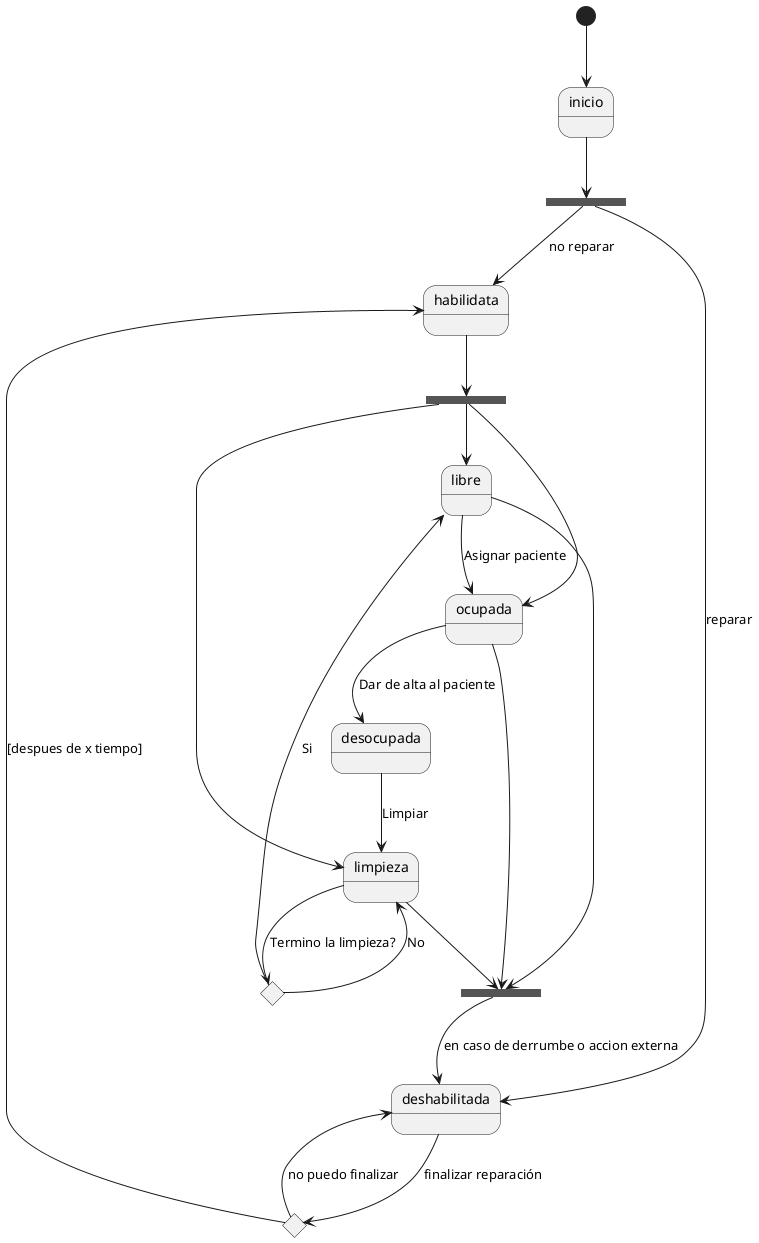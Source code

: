 @startuml Clinica

[*] --> inicio
state c1 <<choice>>
state c2 <<choice>>
state fork <<fork>>
state fork2 <<fork>>
state join <<join>>

inicio --> fork
fork --> habilidata: no reparar
fork --> deshabilitada: reparar

habilidata --> fork2
fork2 --> libre
fork2 --> ocupada
libre --> ocupada: Asignar paciente
ocupada --> desocupada: Dar de alta al paciente
fork2 --> limpieza
desocupada --> limpieza: Limpiar
limpieza --> c2: Termino la limpieza?
c2 --> limpieza: No
c2 --> libre: Si

deshabilitada -->  c1: finalizar reparación
c1 --> habilidata: [despues de x tiempo]
c1 --> deshabilitada: no puedo finalizar

libre --> join
ocupada --> join
limpieza --> join
join --> deshabilitada: en caso de derrumbe o accion externa

@enduml